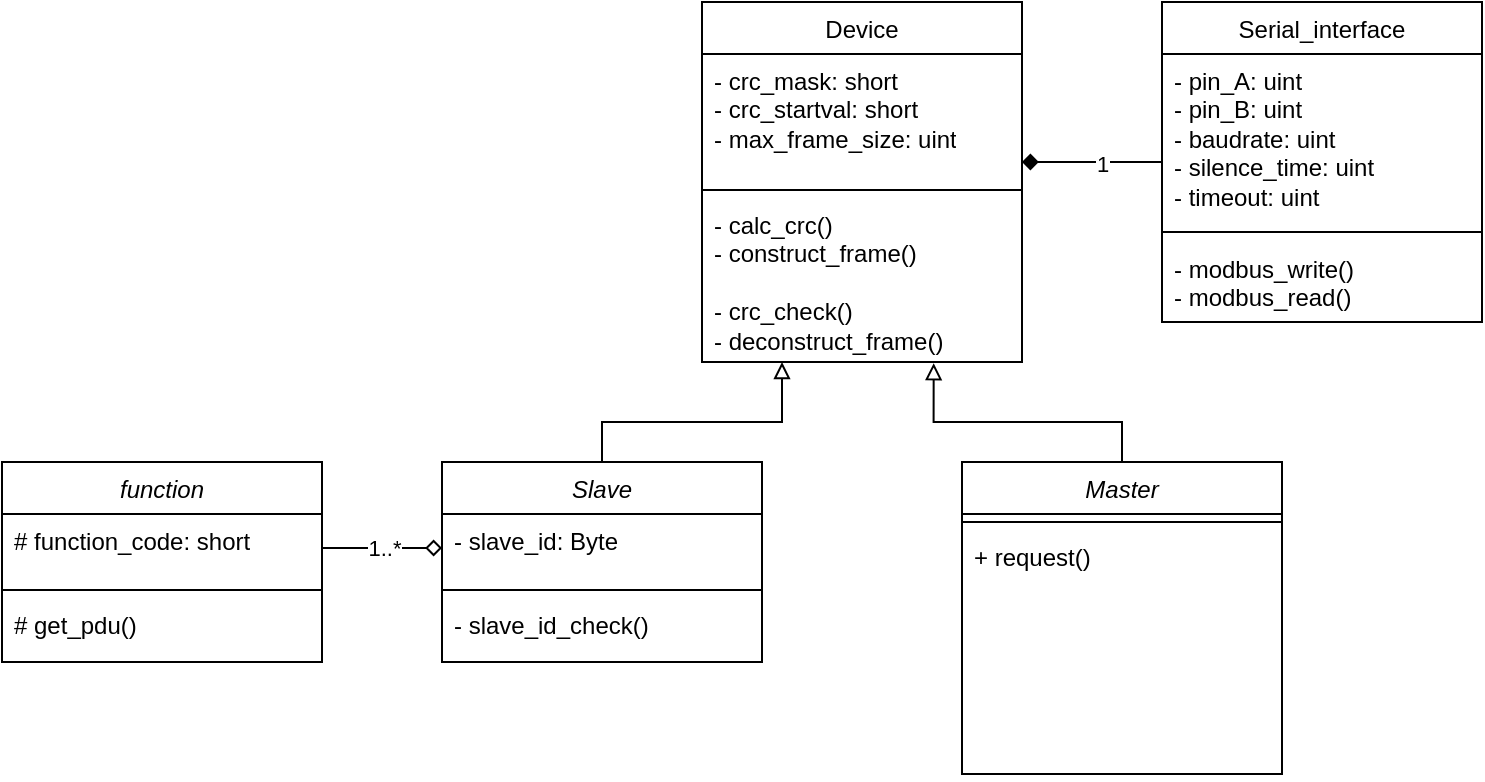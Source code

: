 <mxfile version="24.4.14" type="github">
  <diagram id="C5RBs43oDa-KdzZeNtuy" name="Page-1">
    <mxGraphModel dx="710" dy="459" grid="1" gridSize="10" guides="1" tooltips="1" connect="1" arrows="1" fold="1" page="1" pageScale="1" pageWidth="3300" pageHeight="4681" math="0" shadow="0">
      <root>
        <mxCell id="WIyWlLk6GJQsqaUBKTNV-0" />
        <mxCell id="WIyWlLk6GJQsqaUBKTNV-1" parent="WIyWlLk6GJQsqaUBKTNV-0" />
        <mxCell id="0T1XnAhTBll2UU8GzCWv-0" value="&lt;span style=&quot;font-weight: normal;&quot;&gt;Device&lt;/span&gt;" style="swimlane;fontStyle=1;align=center;verticalAlign=top;childLayout=stackLayout;horizontal=1;startSize=26;horizontalStack=0;resizeParent=1;resizeParentMax=0;resizeLast=0;collapsible=1;marginBottom=0;whiteSpace=wrap;html=1;" vertex="1" parent="WIyWlLk6GJQsqaUBKTNV-1">
          <mxGeometry x="600" y="100" width="160" height="180" as="geometry" />
        </mxCell>
        <mxCell id="0T1XnAhTBll2UU8GzCWv-1" value="- crc_mask: short&lt;div&gt;- crc_startval: short&lt;/div&gt;&lt;div&gt;- max_frame_size: uint&lt;/div&gt;" style="text;strokeColor=none;fillColor=none;align=left;verticalAlign=top;spacingLeft=4;spacingRight=4;overflow=hidden;rotatable=0;points=[[0,0.5],[1,0.5]];portConstraint=eastwest;whiteSpace=wrap;html=1;" vertex="1" parent="0T1XnAhTBll2UU8GzCWv-0">
          <mxGeometry y="26" width="160" height="64" as="geometry" />
        </mxCell>
        <mxCell id="0T1XnAhTBll2UU8GzCWv-2" value="" style="line;strokeWidth=1;fillColor=none;align=left;verticalAlign=middle;spacingTop=-1;spacingLeft=3;spacingRight=3;rotatable=0;labelPosition=right;points=[];portConstraint=eastwest;strokeColor=inherit;" vertex="1" parent="0T1XnAhTBll2UU8GzCWv-0">
          <mxGeometry y="90" width="160" height="8" as="geometry" />
        </mxCell>
        <mxCell id="0T1XnAhTBll2UU8GzCWv-3" value="- calc_crc()&lt;div&gt;- construct_frame()&lt;br&gt;&lt;/div&gt;&lt;div&gt;&lt;br&gt;&lt;/div&gt;&lt;div&gt;&lt;div&gt;- crc_check()&lt;/div&gt;&lt;div&gt;&lt;div&gt;- deconstruct_frame()&lt;/div&gt;&lt;/div&gt;&lt;/div&gt;" style="text;strokeColor=none;fillColor=none;align=left;verticalAlign=top;spacingLeft=4;spacingRight=4;overflow=hidden;rotatable=0;points=[[0,0.5],[1,0.5]];portConstraint=eastwest;whiteSpace=wrap;html=1;" vertex="1" parent="0T1XnAhTBll2UU8GzCWv-0">
          <mxGeometry y="98" width="160" height="82" as="geometry" />
        </mxCell>
        <mxCell id="0T1XnAhTBll2UU8GzCWv-8" style="edgeStyle=orthogonalEdgeStyle;rounded=0;orthogonalLoop=1;jettySize=auto;html=1;endArrow=block;endFill=0;entryX=0.25;entryY=1;entryDx=0;entryDy=0;exitX=0.5;exitY=0;exitDx=0;exitDy=0;startArrow=none;startFill=0;" edge="1" parent="WIyWlLk6GJQsqaUBKTNV-1" source="0T1XnAhTBll2UU8GzCWv-10" target="0T1XnAhTBll2UU8GzCWv-0">
          <mxGeometry relative="1" as="geometry">
            <mxPoint x="500" y="440" as="sourcePoint" />
            <mxPoint x="650" y="380" as="targetPoint" />
            <Array as="points">
              <mxPoint x="550" y="310" />
              <mxPoint x="640" y="310" />
            </Array>
          </mxGeometry>
        </mxCell>
        <mxCell id="0T1XnAhTBll2UU8GzCWv-10" value="&lt;span style=&quot;font-weight: normal;&quot;&gt;&lt;i&gt;Slave&lt;/i&gt;&lt;/span&gt;" style="swimlane;fontStyle=1;align=center;verticalAlign=top;childLayout=stackLayout;horizontal=1;startSize=26;horizontalStack=0;resizeParent=1;resizeParentMax=0;resizeLast=0;collapsible=1;marginBottom=0;whiteSpace=wrap;html=1;" vertex="1" parent="WIyWlLk6GJQsqaUBKTNV-1">
          <mxGeometry x="470" y="330" width="160" height="100" as="geometry" />
        </mxCell>
        <mxCell id="0T1XnAhTBll2UU8GzCWv-11" value="- slave_id: Byte" style="text;strokeColor=none;fillColor=none;align=left;verticalAlign=top;spacingLeft=4;spacingRight=4;overflow=hidden;rotatable=0;points=[[0,0.5],[1,0.5]];portConstraint=eastwest;whiteSpace=wrap;html=1;" vertex="1" parent="0T1XnAhTBll2UU8GzCWv-10">
          <mxGeometry y="26" width="160" height="34" as="geometry" />
        </mxCell>
        <mxCell id="0T1XnAhTBll2UU8GzCWv-12" value="" style="line;strokeWidth=1;fillColor=none;align=left;verticalAlign=middle;spacingTop=-1;spacingLeft=3;spacingRight=3;rotatable=0;labelPosition=right;points=[];portConstraint=eastwest;strokeColor=inherit;" vertex="1" parent="0T1XnAhTBll2UU8GzCWv-10">
          <mxGeometry y="60" width="160" height="8" as="geometry" />
        </mxCell>
        <mxCell id="0T1XnAhTBll2UU8GzCWv-13" value="- slave_id_check()&lt;div&gt;&lt;br&gt;&lt;/div&gt;&lt;div&gt;&lt;br&gt;&lt;/div&gt;" style="text;strokeColor=none;fillColor=none;align=left;verticalAlign=top;spacingLeft=4;spacingRight=4;overflow=hidden;rotatable=0;points=[[0,0.5],[1,0.5]];portConstraint=eastwest;whiteSpace=wrap;html=1;" vertex="1" parent="0T1XnAhTBll2UU8GzCWv-10">
          <mxGeometry y="68" width="160" height="32" as="geometry" />
        </mxCell>
        <mxCell id="0T1XnAhTBll2UU8GzCWv-18" style="edgeStyle=orthogonalEdgeStyle;rounded=0;orthogonalLoop=1;jettySize=auto;html=1;entryX=0.724;entryY=1.007;entryDx=0;entryDy=0;entryPerimeter=0;endArrow=block;endFill=0;startArrow=none;startFill=0;" edge="1" parent="WIyWlLk6GJQsqaUBKTNV-1" source="0T1XnAhTBll2UU8GzCWv-14" target="0T1XnAhTBll2UU8GzCWv-3">
          <mxGeometry relative="1" as="geometry">
            <mxPoint x="720" y="390" as="targetPoint" />
            <Array as="points">
              <mxPoint x="810" y="310" />
              <mxPoint x="716" y="310" />
            </Array>
          </mxGeometry>
        </mxCell>
        <mxCell id="0T1XnAhTBll2UU8GzCWv-14" value="&lt;span style=&quot;font-weight: normal;&quot;&gt;&lt;i&gt;Master&lt;/i&gt;&lt;/span&gt;" style="swimlane;fontStyle=1;align=center;verticalAlign=top;childLayout=stackLayout;horizontal=1;startSize=26;horizontalStack=0;resizeParent=1;resizeParentMax=0;resizeLast=0;collapsible=1;marginBottom=0;whiteSpace=wrap;html=1;" vertex="1" parent="WIyWlLk6GJQsqaUBKTNV-1">
          <mxGeometry x="730" y="330" width="160" height="156" as="geometry" />
        </mxCell>
        <mxCell id="0T1XnAhTBll2UU8GzCWv-16" value="" style="line;strokeWidth=1;fillColor=none;align=left;verticalAlign=middle;spacingTop=-1;spacingLeft=3;spacingRight=3;rotatable=0;labelPosition=right;points=[];portConstraint=eastwest;strokeColor=inherit;" vertex="1" parent="0T1XnAhTBll2UU8GzCWv-14">
          <mxGeometry y="26" width="160" height="8" as="geometry" />
        </mxCell>
        <mxCell id="0T1XnAhTBll2UU8GzCWv-17" value="+ request()&lt;div&gt;&lt;br&gt;&lt;/div&gt;" style="text;strokeColor=none;fillColor=none;align=left;verticalAlign=top;spacingLeft=4;spacingRight=4;overflow=hidden;rotatable=0;points=[[0,0.5],[1,0.5]];portConstraint=eastwest;whiteSpace=wrap;html=1;" vertex="1" parent="0T1XnAhTBll2UU8GzCWv-14">
          <mxGeometry y="34" width="160" height="122" as="geometry" />
        </mxCell>
        <mxCell id="0T1XnAhTBll2UU8GzCWv-23" value="" style="edgeStyle=orthogonalEdgeStyle;rounded=0;orthogonalLoop=1;jettySize=auto;html=1;endArrow=diamond;endFill=1;" edge="1" parent="WIyWlLk6GJQsqaUBKTNV-1" source="0T1XnAhTBll2UU8GzCWv-19">
          <mxGeometry relative="1" as="geometry">
            <mxPoint x="760" y="180" as="targetPoint" />
            <Array as="points">
              <mxPoint x="760" y="180" />
            </Array>
          </mxGeometry>
        </mxCell>
        <mxCell id="0T1XnAhTBll2UU8GzCWv-36" value="1" style="edgeLabel;html=1;align=center;verticalAlign=middle;resizable=0;points=[];" vertex="1" connectable="0" parent="0T1XnAhTBll2UU8GzCWv-23">
          <mxGeometry x="-0.126" y="1" relative="1" as="geometry">
            <mxPoint as="offset" />
          </mxGeometry>
        </mxCell>
        <mxCell id="0T1XnAhTBll2UU8GzCWv-19" value="&lt;span style=&quot;font-weight: 400;&quot;&gt;Serial_interface&lt;/span&gt;" style="swimlane;fontStyle=1;align=center;verticalAlign=top;childLayout=stackLayout;horizontal=1;startSize=26;horizontalStack=0;resizeParent=1;resizeParentMax=0;resizeLast=0;collapsible=1;marginBottom=0;whiteSpace=wrap;html=1;" vertex="1" parent="WIyWlLk6GJQsqaUBKTNV-1">
          <mxGeometry x="830" y="100" width="160" height="160" as="geometry" />
        </mxCell>
        <mxCell id="0T1XnAhTBll2UU8GzCWv-20" value="&lt;div&gt;- pin_A: uint&lt;/div&gt;&lt;div&gt;- pin_B: uint&lt;/div&gt;&lt;div&gt;- baudrate: uint&lt;/div&gt;&lt;div&gt;- silence_time: uint&lt;/div&gt;&lt;div&gt;- timeout: uint&lt;/div&gt;" style="text;strokeColor=none;fillColor=none;align=left;verticalAlign=top;spacingLeft=4;spacingRight=4;overflow=hidden;rotatable=0;points=[[0,0.5],[1,0.5]];portConstraint=eastwest;whiteSpace=wrap;html=1;" vertex="1" parent="0T1XnAhTBll2UU8GzCWv-19">
          <mxGeometry y="26" width="160" height="84" as="geometry" />
        </mxCell>
        <mxCell id="0T1XnAhTBll2UU8GzCWv-21" value="" style="line;strokeWidth=1;fillColor=none;align=left;verticalAlign=middle;spacingTop=-1;spacingLeft=3;spacingRight=3;rotatable=0;labelPosition=right;points=[];portConstraint=eastwest;strokeColor=inherit;" vertex="1" parent="0T1XnAhTBll2UU8GzCWv-19">
          <mxGeometry y="110" width="160" height="10" as="geometry" />
        </mxCell>
        <mxCell id="0T1XnAhTBll2UU8GzCWv-22" value="- modbus_write()&lt;div&gt;- modbus_read()&lt;br&gt;&lt;/div&gt;" style="text;strokeColor=none;fillColor=none;align=left;verticalAlign=top;spacingLeft=4;spacingRight=4;overflow=hidden;rotatable=0;points=[[0,0.5],[1,0.5]];portConstraint=eastwest;whiteSpace=wrap;html=1;" vertex="1" parent="0T1XnAhTBll2UU8GzCWv-19">
          <mxGeometry y="120" width="160" height="40" as="geometry" />
        </mxCell>
        <mxCell id="0T1XnAhTBll2UU8GzCWv-24" value="&lt;i style=&quot;font-weight: normal;&quot;&gt;function&lt;/i&gt;" style="swimlane;fontStyle=1;align=center;verticalAlign=top;childLayout=stackLayout;horizontal=1;startSize=26;horizontalStack=0;resizeParent=1;resizeParentMax=0;resizeLast=0;collapsible=1;marginBottom=0;whiteSpace=wrap;html=1;" vertex="1" parent="WIyWlLk6GJQsqaUBKTNV-1">
          <mxGeometry x="250" y="330" width="160" height="100" as="geometry" />
        </mxCell>
        <mxCell id="0T1XnAhTBll2UU8GzCWv-25" value="# function_code: short&amp;nbsp;" style="text;strokeColor=none;fillColor=none;align=left;verticalAlign=top;spacingLeft=4;spacingRight=4;overflow=hidden;rotatable=0;points=[[0,0.5],[1,0.5]];portConstraint=eastwest;whiteSpace=wrap;html=1;" vertex="1" parent="0T1XnAhTBll2UU8GzCWv-24">
          <mxGeometry y="26" width="160" height="34" as="geometry" />
        </mxCell>
        <mxCell id="0T1XnAhTBll2UU8GzCWv-26" value="" style="line;strokeWidth=1;fillColor=none;align=left;verticalAlign=middle;spacingTop=-1;spacingLeft=3;spacingRight=3;rotatable=0;labelPosition=right;points=[];portConstraint=eastwest;strokeColor=inherit;" vertex="1" parent="0T1XnAhTBll2UU8GzCWv-24">
          <mxGeometry y="60" width="160" height="8" as="geometry" />
        </mxCell>
        <mxCell id="0T1XnAhTBll2UU8GzCWv-27" value="# get_pdu()" style="text;strokeColor=none;fillColor=none;align=left;verticalAlign=top;spacingLeft=4;spacingRight=4;overflow=hidden;rotatable=0;points=[[0,0.5],[1,0.5]];portConstraint=eastwest;whiteSpace=wrap;html=1;" vertex="1" parent="0T1XnAhTBll2UU8GzCWv-24">
          <mxGeometry y="68" width="160" height="32" as="geometry" />
        </mxCell>
        <mxCell id="0T1XnAhTBll2UU8GzCWv-34" value="" style="edgeStyle=orthogonalEdgeStyle;rounded=0;orthogonalLoop=1;jettySize=auto;html=1;entryX=0;entryY=0.5;entryDx=0;entryDy=0;endArrow=diamond;endFill=0;" edge="1" parent="WIyWlLk6GJQsqaUBKTNV-1" source="0T1XnAhTBll2UU8GzCWv-25" target="0T1XnAhTBll2UU8GzCWv-11">
          <mxGeometry relative="1" as="geometry">
            <mxPoint x="550" y="175.5" as="targetPoint" />
          </mxGeometry>
        </mxCell>
        <mxCell id="0T1XnAhTBll2UU8GzCWv-38" value="1..*" style="edgeLabel;html=1;align=center;verticalAlign=middle;resizable=0;points=[];" vertex="1" connectable="0" parent="0T1XnAhTBll2UU8GzCWv-34">
          <mxGeometry x="-0.207" y="1" relative="1" as="geometry">
            <mxPoint x="7" y="1" as="offset" />
          </mxGeometry>
        </mxCell>
      </root>
    </mxGraphModel>
  </diagram>
</mxfile>
